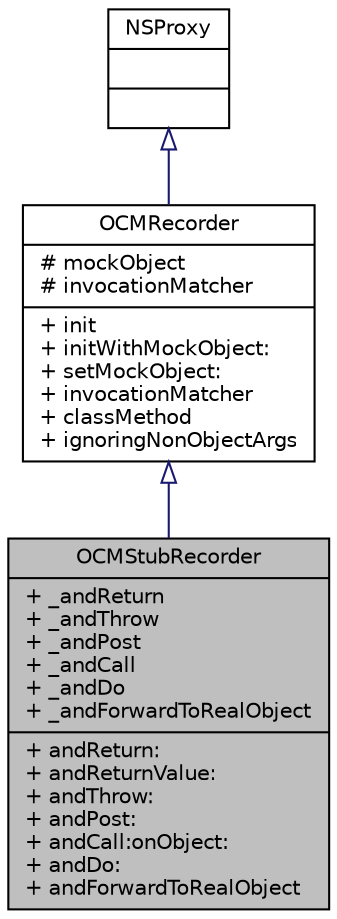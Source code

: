 digraph "OCMStubRecorder"
{
  bgcolor="transparent";
  edge [fontname="Helvetica",fontsize="10",labelfontname="Helvetica",labelfontsize="10"];
  node [fontname="Helvetica",fontsize="10",shape=record];
  Node1 [label="{OCMStubRecorder\n|+ _andReturn\l+ _andThrow\l+ _andPost\l+ _andCall\l+ _andDo\l+ _andForwardToRealObject\l|+ andReturn:\l+ andReturnValue:\l+ andThrow:\l+ andPost:\l+ andCall:onObject:\l+ andDo:\l+ andForwardToRealObject\l}",height=0.2,width=0.4,color="black", fillcolor="grey75", style="filled" fontcolor="black"];
  Node2 -> Node1 [dir="back",color="midnightblue",fontsize="10",style="solid",arrowtail="onormal",fontname="Helvetica"];
  Node2 [label="{OCMRecorder\n|# mockObject\l# invocationMatcher\l|+ init\l+ initWithMockObject:\l+ setMockObject:\l+ invocationMatcher\l+ classMethod\l+ ignoringNonObjectArgs\l}",height=0.2,width=0.4,color="black",URL="$da/d23/interface_o_c_m_recorder.html"];
  Node3 -> Node2 [dir="back",color="midnightblue",fontsize="10",style="solid",arrowtail="onormal",fontname="Helvetica"];
  Node3 [label="{NSProxy\n||}",height=0.2,width=0.4,color="black",URL="$d1/d9b/class_n_s_proxy.html"];
}
